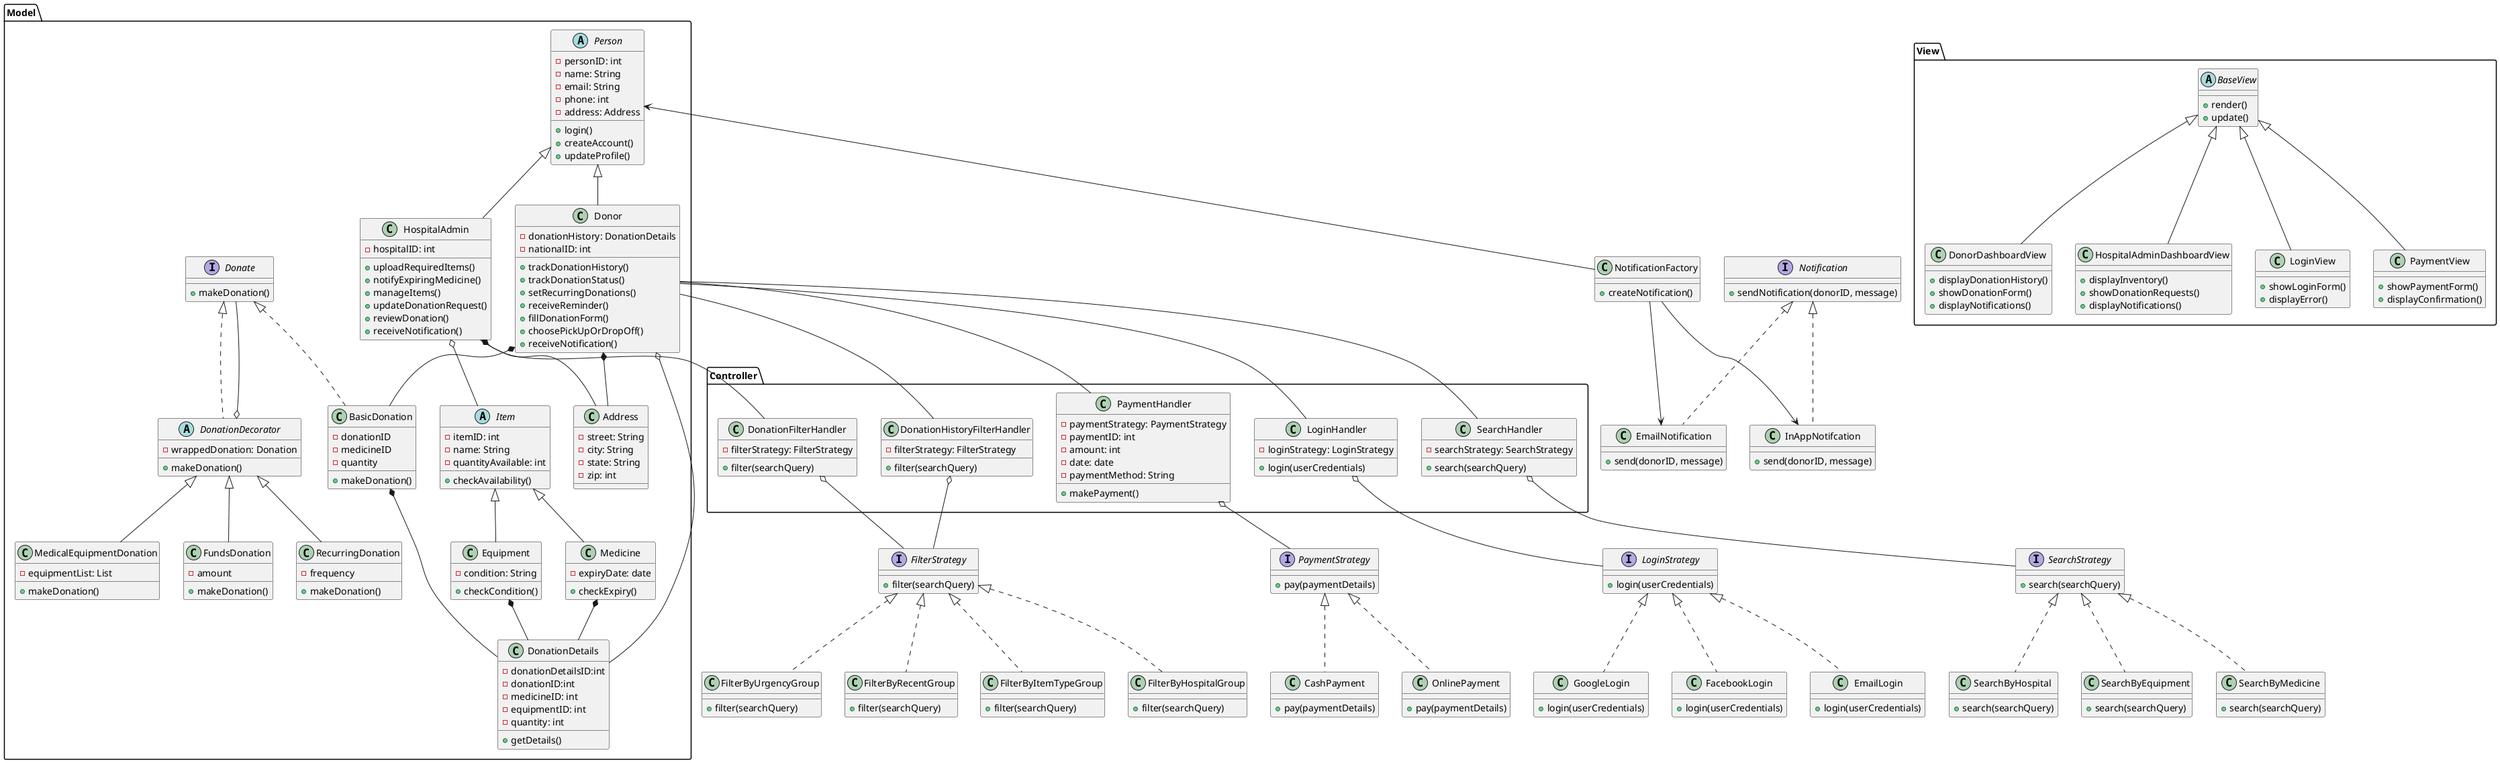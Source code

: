@startuml
'https://plantuml.com/class-diagram

package "Model" {
    abstract class  Person{
        -personID: int
        -name: String
        -email: String
        -phone: int
        -address: Address
        +login()
        +createAccount()
        +updateProfile()
    }

    class Donor extends Person{
        -donationHistory: DonationDetails
        -nationalID: int
        +trackDonationHistory()
        +trackDonationStatus()
        +setRecurringDonations()
        +receiveReminder()
        +fillDonationForm()
        +choosePickUpOrDropOff()
        +receiveNotification()
    }

    class HospitalAdmin extends Person{
        -hospitalID: int
        +uploadRequiredItems()
        +notifyExpiringMedicine()
        +manageItems()
        +updateDonationRequest()
        +reviewDonation()
        +receiveNotification()
    }

    class Address{
        -street: String
        -city: String
        -state: String
        -zip: int
    }

    abstract class Item{
        -itemID: int
        -name: String
        -quantityAvailable: int
        +checkAvailability()
    }

    class Medicine extends Item{
        -expiryDate: date
        +checkExpiry()
    }

    class Equipment extends Item{
        -condition: String
        +checkCondition()
    }

    interface Donate{
        +makeDonation()
    }

    class DonationDetails{
        -donationDetailsID:int
        -donationID:int
        -medicineID: int
        -equipmentID: int
        -quantity: int
        +getDetails()
    }

    class BasicDonation implements Donate{
        -donationID
        -medicineID
        -quantity
        +makeDonation()
    }

    abstract class DonationDecorator implements Donate{
        -wrappedDonation: Donation
        +makeDonation()
    }

    class RecurringDonation extends DonationDecorator{
        -frequency
        +makeDonation()
    }


    class MedicalEquipmentDonation extends DonationDecorator{
        -equipmentList: List
        +makeDonation()
    }


    class FundsDonation extends DonationDecorator{
        -amount
        +makeDonation()
    }


}

package  "View"{

        abstract class BaseView {
            +render()
            +update()
        }

        class DonorDashboardView extends BaseView {
            +displayDonationHistory()
            +showDonationForm()
            +displayNotifications()
        }

        class HospitalAdminDashboardView extends BaseView {
            +displayInventory()
            +showDonationRequests()
            +displayNotifications()
        }

        class LoginView extends BaseView {
            +showLoginForm()
            +displayError()
        }

        class PaymentView extends BaseView {
            +showPaymentForm()
            +displayConfirmation()
        }
}


package "Controller"{

    class PaymentHandler{
        -paymentStrategy: PaymentStrategy
        -paymentID: int
        -amount: int
        -date: date
        -paymentMethod: String
        +makePayment()

    }

    class LoginHandler{
        -loginStrategy: LoginStrategy
        +login(userCredentials)
    }

    class SearchHandler{
        -searchStrategy: SearchStrategy
        +search(searchQuery)
    }

    class DonationFilterHandler{
        -filterStrategy: FilterStrategy
        +filter(searchQuery)
    }

    class DonationHistoryFilterHandler{
        -filterStrategy: FilterStrategy
        +filter(searchQuery)
    }

}



interface PaymentStrategy{
    +pay(paymentDetails)
}

class OnlinePayment implements PaymentStrategy{
    +pay(paymentDetails)
}

class CashPayment implements PaymentStrategy{
    +pay(paymentDetails)
}



interface Notification{
    +sendNotification(donorID, message)
}


class EmailNotification implements Notification{
    +send(donorID, message)
}

class InAppNotifcation implements Notification{
    +send(donorID, message)
}


class NotificationFactory{
    +createNotification()
}


interface LoginStrategy{
    +login(userCredentials)
}

class EmailLogin implements LoginStrategy{
    +login(userCredentials)
}

class GoogleLogin implements LoginStrategy{
    +login(userCredentials)
}

class FacebookLogin implements LoginStrategy{
    +login(userCredentials)
}


interface SearchStrategy{
    +search(searchQuery)
}

class SearchByMedicine implements SearchStrategy{
    +search(searchQuery)
}

class SearchByHospital implements SearchStrategy{
    +search(searchQuery)
}

class SearchByEquipment implements SearchStrategy{
    +search(searchQuery)
}

interface FilterStrategy{
    +filter(searchQuery)
}

class FilterByRecentGroup implements FilterStrategy{
    +filter(searchQuery)
}

class FilterByItemTypeGroup implements FilterStrategy{
    +filter(searchQuery)
}

class FilterByHospitalGroup implements FilterStrategy{
    +filter(searchQuery)
}

class FilterByUrgencyGroup implements FilterStrategy{
    +filter(searchQuery)
}



Donor *-- BasicDonation
Donor o-- DonationDetails
Medicine *-- DonationDetails
BasicDonation *-- DonationDetails
DonationDecorator o-- Donate
LoginHandler o-- LoginStrategy
Donor -- LoginHandler
SearchHandler o-- SearchStrategy
Donor -- SearchHandler
HospitalAdmin o-- Item
Equipment *-- DonationDetails
Donor *-- Address
PaymentHandler o-- PaymentStrategy
Donor -- PaymentHandler
Donor -- DonationHistoryFilterHandler
DonationHistoryFilterHandler o-- FilterStrategy
HospitalAdmin *-- Address
HospitalAdmin -- DonationFilterHandler
DonationFilterHandler o-- FilterStrategy
Person <-- NotificationFactory
NotificationFactory --> EmailNotification
NotificationFactory --> InAppNotifcation

@enduml